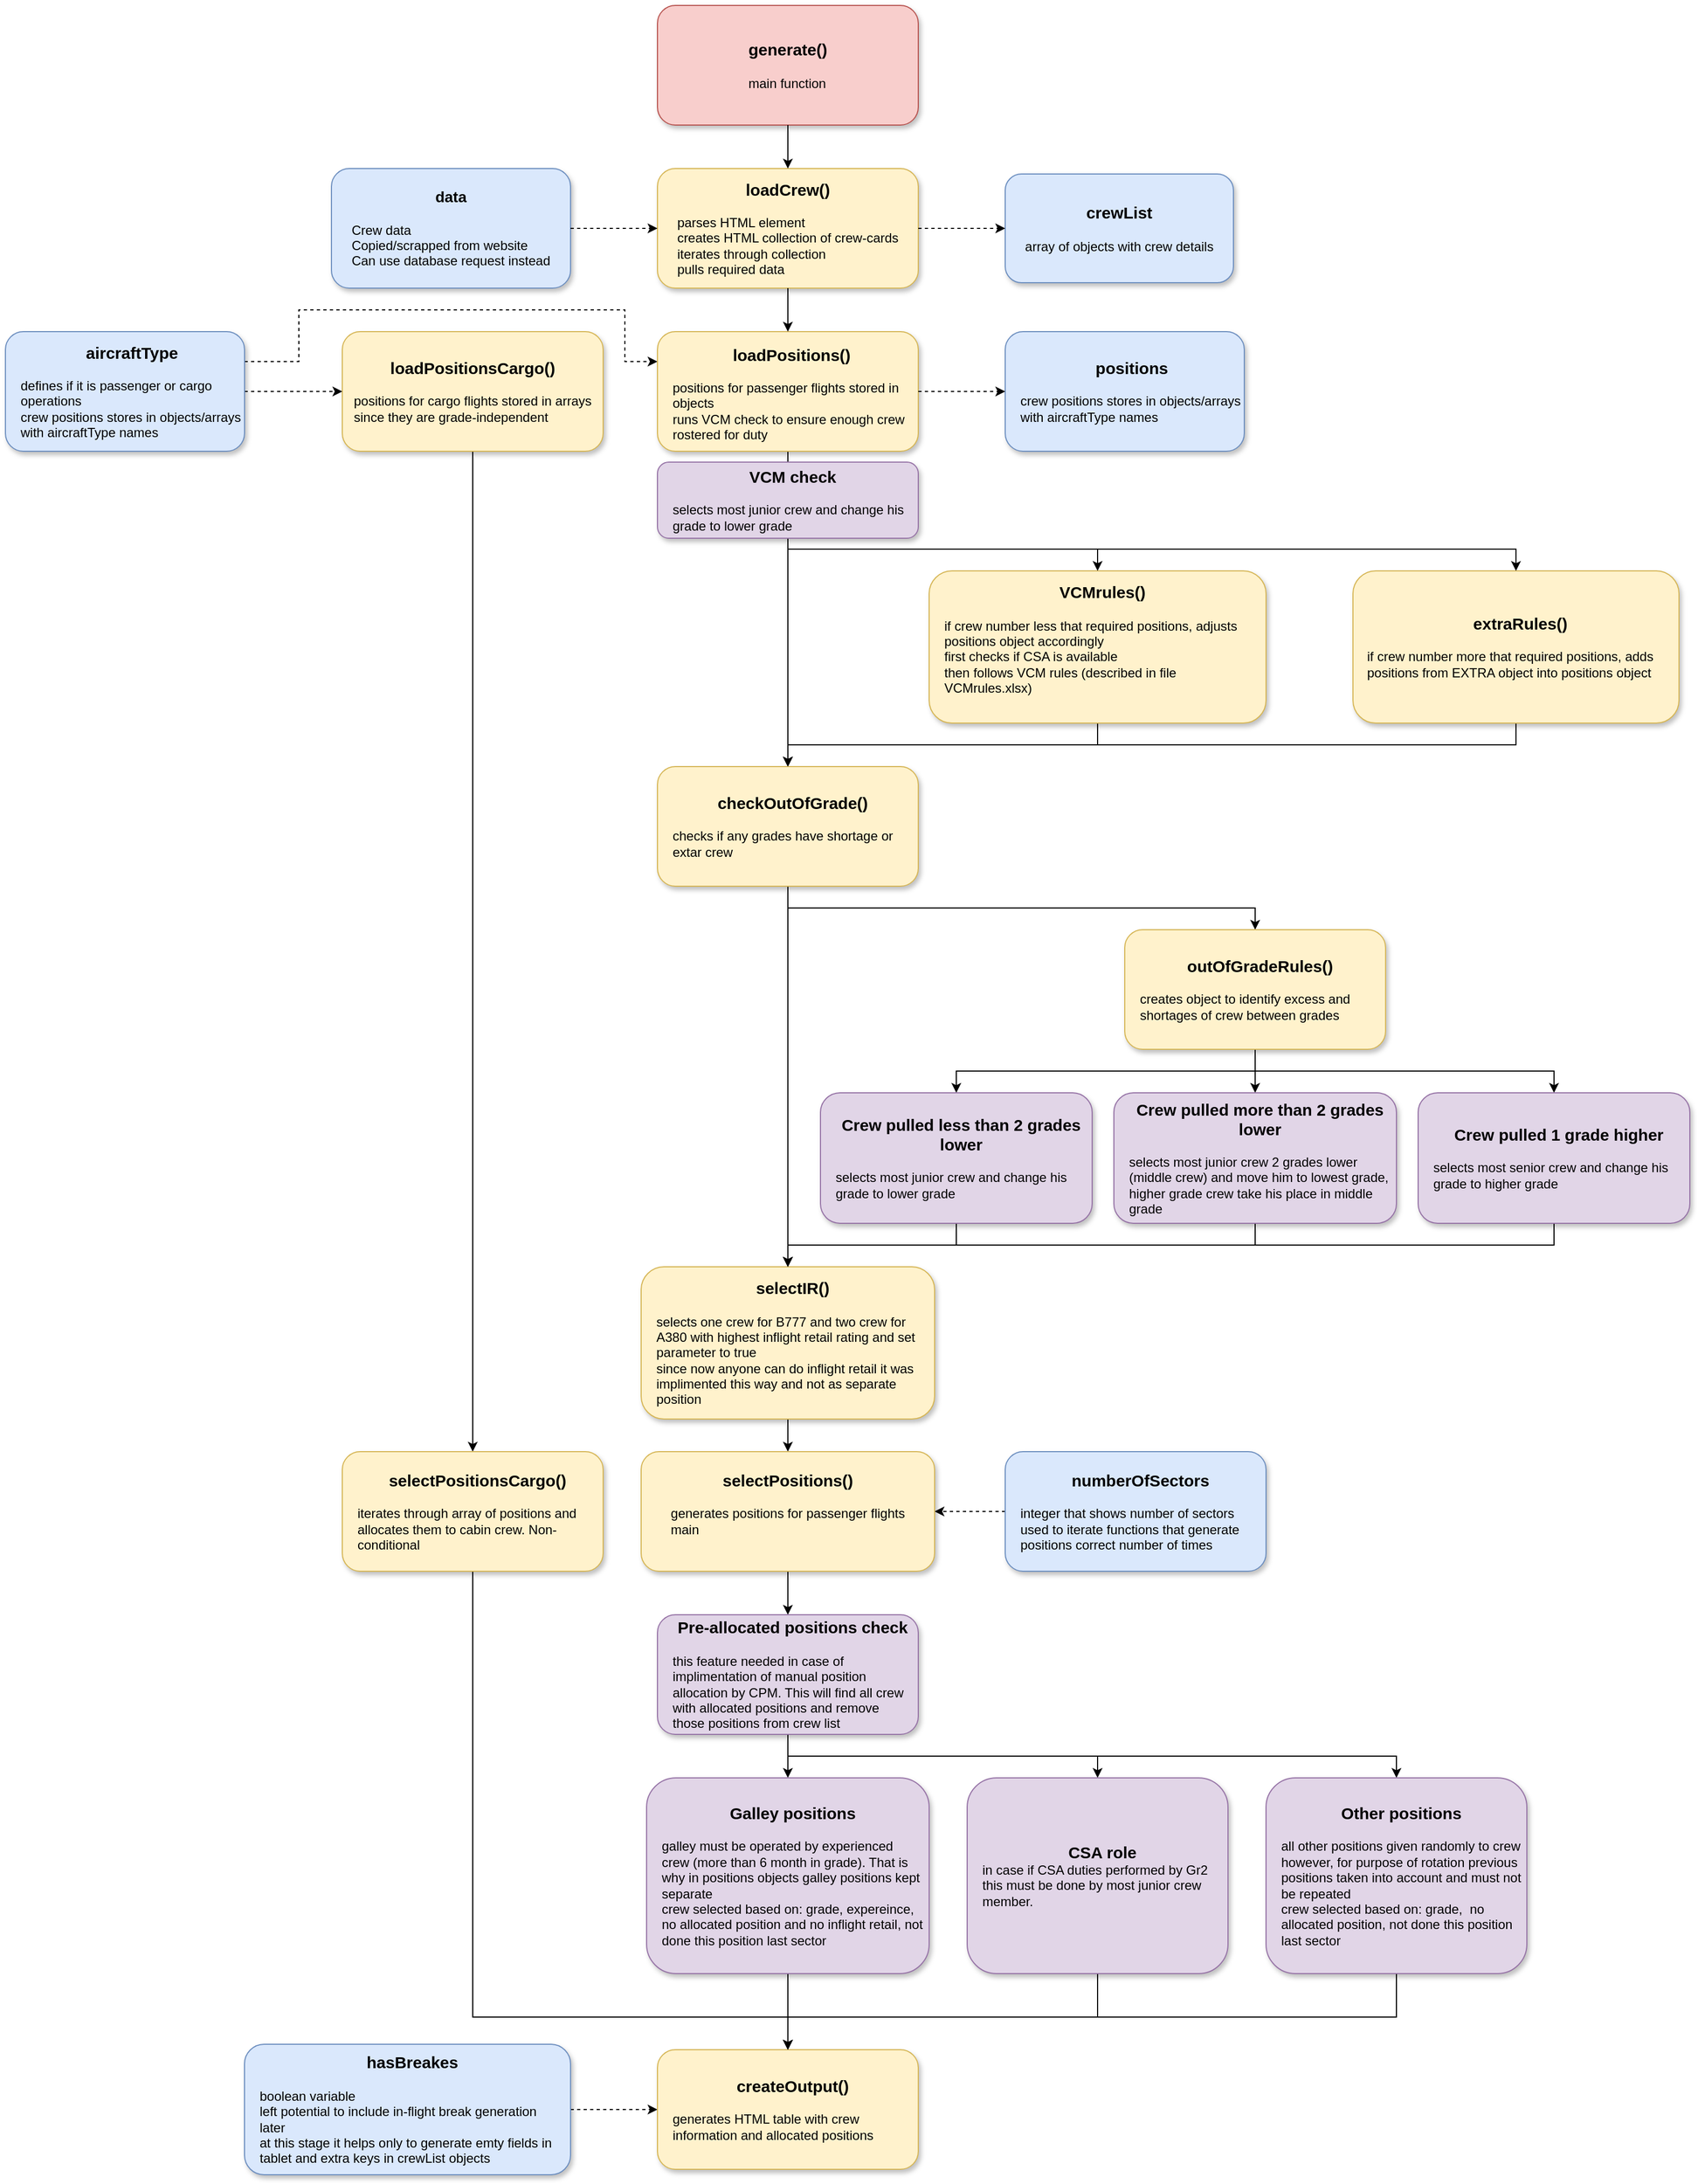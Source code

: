 <mxfile version="13.10.8" type="github">
  <diagram id="ETnIYjaObU7MtxRX93nT" name="Page-1">
    <mxGraphModel dx="1736" dy="900" grid="1" gridSize="10" guides="1" tooltips="1" connect="1" arrows="1" fold="1" page="1" pageScale="1" pageWidth="827" pageHeight="1169" math="0" shadow="0">
      <root>
        <mxCell id="0" />
        <mxCell id="1" parent="0" />
        <mxCell id="ATyMse0KJxK7ReyLEJo9-71" style="edgeStyle=orthogonalEdgeStyle;rounded=0;orthogonalLoop=1;jettySize=auto;html=1;exitX=0;exitY=0.5;exitDx=0;exitDy=0;entryX=1;entryY=0.5;entryDx=0;entryDy=0;dashed=1;" edge="1" parent="1" source="8xZN8IJkZUnHKY1eC42l-7" target="ATyMse0KJxK7ReyLEJo9-39">
          <mxGeometry relative="1" as="geometry" />
        </mxCell>
        <mxCell id="8xZN8IJkZUnHKY1eC42l-7" value="&lt;font style=&quot;font-size: 15px&quot;&gt;&lt;b&gt;numberOfSectors&lt;/b&gt;&lt;/font&gt;&lt;br&gt;&lt;br&gt;&lt;div style=&quot;text-align: left&quot;&gt;&lt;span&gt;integer that shows number of sectors&lt;/span&gt;&lt;/div&gt;&lt;div style=&quot;text-align: left&quot;&gt;&lt;span&gt;used to iterate functions that generate positions correct number of times&lt;/span&gt;&lt;/div&gt;" style="rounded=1;whiteSpace=wrap;html=1;fillColor=#dae8fc;strokeColor=#6c8ebf;shadow=1;sketch=0;glass=0;spacingLeft=13;spacingRight=4;" parent="1" vertex="1">
          <mxGeometry x="960" y="1360" width="240" height="110" as="geometry" />
        </mxCell>
        <mxCell id="ATyMse0KJxK7ReyLEJo9-79" style="edgeStyle=orthogonalEdgeStyle;rounded=0;orthogonalLoop=1;jettySize=auto;html=1;exitX=1;exitY=0.5;exitDx=0;exitDy=0;entryX=0;entryY=0.5;entryDx=0;entryDy=0;dashed=1;" edge="1" parent="1" source="8xZN8IJkZUnHKY1eC42l-8" target="ATyMse0KJxK7ReyLEJo9-6">
          <mxGeometry relative="1" as="geometry" />
        </mxCell>
        <mxCell id="8xZN8IJkZUnHKY1eC42l-8" value="&lt;font style=&quot;font-size: 15px&quot;&gt;&lt;b&gt;hasBreakes&lt;/b&gt;&lt;/font&gt;&lt;br&gt;&lt;br&gt;&lt;div style=&quot;text-align: left&quot;&gt;&lt;span&gt;boolean variable&lt;/span&gt;&lt;/div&gt;&lt;div style=&quot;text-align: left&quot;&gt;&lt;span&gt;left potential to include in-flight break generation later&lt;/span&gt;&lt;/div&gt;&lt;div style=&quot;text-align: left&quot;&gt;&lt;span&gt;at this stage it helps only to generate emty fields in tablet and extra keys in crewList objects&lt;/span&gt;&lt;/div&gt;" style="rounded=1;whiteSpace=wrap;html=1;fillColor=#dae8fc;strokeColor=#6c8ebf;shadow=1;sketch=0;glass=0;spacingLeft=13;spacingRight=4;" parent="1" vertex="1">
          <mxGeometry x="260" y="1905" width="300" height="120" as="geometry" />
        </mxCell>
        <mxCell id="ATyMse0KJxK7ReyLEJo9-4" style="edgeStyle=orthogonalEdgeStyle;rounded=0;orthogonalLoop=1;jettySize=auto;html=1;exitX=0.5;exitY=1;exitDx=0;exitDy=0;entryX=0.5;entryY=0;entryDx=0;entryDy=0;" edge="1" parent="1" source="ATyMse0KJxK7ReyLEJo9-1" target="ATyMse0KJxK7ReyLEJo9-2">
          <mxGeometry relative="1" as="geometry">
            <Array as="points">
              <mxPoint x="470" y="1360" />
            </Array>
          </mxGeometry>
        </mxCell>
        <mxCell id="ATyMse0KJxK7ReyLEJo9-1" value="&lt;b&gt;&lt;font style=&quot;font-size: 15px&quot;&gt;loadPositionsCargo()&lt;/font&gt;&lt;/b&gt;&lt;br&gt;&lt;br&gt;&lt;div style=&quot;text-align: left&quot;&gt;positions for cargo flights stored in arrays&lt;/div&gt;&lt;div style=&quot;text-align: left&quot;&gt;since they are grade-independent&lt;/div&gt;" style="rounded=1;whiteSpace=wrap;html=1;fillColor=#fff2cc;strokeColor=#d6b656;shadow=1;sketch=0;glass=0;" vertex="1" parent="1">
          <mxGeometry x="350" y="330" width="240" height="110" as="geometry" />
        </mxCell>
        <mxCell id="ATyMse0KJxK7ReyLEJo9-78" style="edgeStyle=orthogonalEdgeStyle;rounded=0;orthogonalLoop=1;jettySize=auto;html=1;exitX=0.5;exitY=1;exitDx=0;exitDy=0;" edge="1" parent="1" source="ATyMse0KJxK7ReyLEJo9-2">
          <mxGeometry relative="1" as="geometry">
            <mxPoint x="760" y="1910" as="targetPoint" />
            <Array as="points">
              <mxPoint x="470" y="1880" />
              <mxPoint x="760" y="1880" />
            </Array>
          </mxGeometry>
        </mxCell>
        <mxCell id="ATyMse0KJxK7ReyLEJo9-2" value="&lt;b&gt;&lt;font style=&quot;font-size: 15px&quot;&gt;selectPositionsCargo()&lt;/font&gt;&lt;/b&gt;&lt;br&gt;&lt;br&gt;&lt;div style=&quot;text-align: left&quot;&gt;iterates through array of positions and allocates them to cabin crew. Non-conditional&lt;/div&gt;" style="rounded=1;whiteSpace=wrap;html=1;fillColor=#fff2cc;strokeColor=#d6b656;shadow=1;sketch=0;glass=0;spacingLeft=13;spacingRight=4;" vertex="1" parent="1">
          <mxGeometry x="350" y="1360" width="240" height="110" as="geometry" />
        </mxCell>
        <mxCell id="ATyMse0KJxK7ReyLEJo9-6" value="&lt;b&gt;&lt;font style=&quot;font-size: 15px&quot;&gt;createOutput()&lt;/font&gt;&lt;/b&gt;&lt;br&gt;&lt;br&gt;&lt;div style=&quot;text-align: left&quot;&gt;generates HTML table with crew information and allocated positions&lt;/div&gt;" style="rounded=1;whiteSpace=wrap;html=1;fillColor=#fff2cc;strokeColor=#d6b656;shadow=1;sketch=0;glass=0;spacingLeft=13;spacingRight=4;" vertex="1" parent="1">
          <mxGeometry x="640" y="1910" width="240" height="110" as="geometry" />
        </mxCell>
        <mxCell id="ATyMse0KJxK7ReyLEJo9-20" style="edgeStyle=orthogonalEdgeStyle;rounded=0;orthogonalLoop=1;jettySize=auto;html=1;exitX=0.5;exitY=1;exitDx=0;exitDy=0;entryX=0.5;entryY=0;entryDx=0;entryDy=0;" edge="1" parent="1" source="ATyMse0KJxK7ReyLEJo9-8" target="ATyMse0KJxK7ReyLEJo9-18">
          <mxGeometry relative="1" as="geometry" />
        </mxCell>
        <mxCell id="ATyMse0KJxK7ReyLEJo9-69" style="edgeStyle=orthogonalEdgeStyle;rounded=0;orthogonalLoop=1;jettySize=auto;html=1;exitX=0.5;exitY=1;exitDx=0;exitDy=0;" edge="1" parent="1" source="ATyMse0KJxK7ReyLEJo9-17" target="ATyMse0KJxK7ReyLEJo9-18">
          <mxGeometry relative="1" as="geometry" />
        </mxCell>
        <mxCell id="ATyMse0KJxK7ReyLEJo9-17" value="&lt;b&gt;&lt;font style=&quot;font-size: 15px&quot;&gt;VCMrules()&lt;/font&gt;&lt;/b&gt;&lt;br&gt;&lt;br&gt;&lt;div style=&quot;text-align: left&quot;&gt;if crew number less that required positions, adjusts positions object accordingly&lt;/div&gt;&lt;div style=&quot;text-align: left&quot;&gt;first checks if CSA is available&lt;/div&gt;&lt;div style=&quot;text-align: left&quot;&gt;then follows VCM rules (described in file VCMrules.xlsx)&lt;/div&gt;&lt;div style=&quot;text-align: left&quot;&gt;&lt;br&gt;&lt;/div&gt;" style="rounded=1;whiteSpace=wrap;html=1;fillColor=#fff2cc;strokeColor=#d6b656;shadow=1;sketch=0;glass=0;spacingLeft=13;spacingRight=4;" vertex="1" parent="1">
          <mxGeometry x="890" y="550" width="310" height="140" as="geometry" />
        </mxCell>
        <mxCell id="ATyMse0KJxK7ReyLEJo9-27" style="edgeStyle=orthogonalEdgeStyle;rounded=0;orthogonalLoop=1;jettySize=auto;html=1;exitX=0.5;exitY=1;exitDx=0;exitDy=0;entryX=0.5;entryY=0;entryDx=0;entryDy=0;" edge="1" parent="1" source="ATyMse0KJxK7ReyLEJo9-18" target="ATyMse0KJxK7ReyLEJo9-26">
          <mxGeometry relative="1" as="geometry" />
        </mxCell>
        <mxCell id="ATyMse0KJxK7ReyLEJo9-28" style="edgeStyle=orthogonalEdgeStyle;rounded=0;orthogonalLoop=1;jettySize=auto;html=1;exitX=0.5;exitY=1;exitDx=0;exitDy=0;entryX=0.5;entryY=0;entryDx=0;entryDy=0;" edge="1" parent="1" source="ATyMse0KJxK7ReyLEJo9-18" target="ATyMse0KJxK7ReyLEJo9-25">
          <mxGeometry relative="1" as="geometry" />
        </mxCell>
        <mxCell id="ATyMse0KJxK7ReyLEJo9-18" value="&lt;b&gt;&lt;font style=&quot;font-size: 15px&quot;&gt;checkOutOfGrade()&lt;/font&gt;&lt;/b&gt;&lt;br&gt;&lt;br&gt;&lt;div style=&quot;text-align: left&quot;&gt;checks if any grades have shortage or extar crew&lt;/div&gt;" style="rounded=1;whiteSpace=wrap;html=1;fillColor=#fff2cc;strokeColor=#d6b656;shadow=1;sketch=0;glass=0;spacingLeft=13;spacingRight=4;" vertex="1" parent="1">
          <mxGeometry x="640" y="730" width="240" height="110" as="geometry" />
        </mxCell>
        <mxCell id="ATyMse0KJxK7ReyLEJo9-70" style="edgeStyle=orthogonalEdgeStyle;rounded=0;orthogonalLoop=1;jettySize=auto;html=1;exitX=0.5;exitY=1;exitDx=0;exitDy=0;entryX=0.5;entryY=0;entryDx=0;entryDy=0;" edge="1" parent="1" source="ATyMse0KJxK7ReyLEJo9-19" target="ATyMse0KJxK7ReyLEJo9-18">
          <mxGeometry relative="1" as="geometry" />
        </mxCell>
        <mxCell id="ATyMse0KJxK7ReyLEJo9-19" value="&lt;b&gt;&lt;font style=&quot;font-size: 15px&quot;&gt;extraRules()&lt;/font&gt;&lt;/b&gt;&lt;br&gt;&lt;br&gt;&lt;div style=&quot;text-align: left&quot;&gt;if crew number more that required positions, adds positions from EXTRA object into positions object&lt;/div&gt;" style="rounded=1;whiteSpace=wrap;html=1;fillColor=#fff2cc;strokeColor=#d6b656;shadow=1;sketch=0;glass=0;spacingLeft=12;spacingRight=4;" vertex="1" parent="1">
          <mxGeometry x="1280" y="550" width="300" height="140" as="geometry" />
        </mxCell>
        <mxCell id="ATyMse0KJxK7ReyLEJo9-32" style="edgeStyle=orthogonalEdgeStyle;rounded=0;orthogonalLoop=1;jettySize=auto;html=1;exitX=0.5;exitY=1;exitDx=0;exitDy=0;entryX=0.5;entryY=0;entryDx=0;entryDy=0;" edge="1" parent="1" source="ATyMse0KJxK7ReyLEJo9-25" target="ATyMse0KJxK7ReyLEJo9-30">
          <mxGeometry relative="1" as="geometry" />
        </mxCell>
        <mxCell id="ATyMse0KJxK7ReyLEJo9-33" style="edgeStyle=orthogonalEdgeStyle;rounded=0;orthogonalLoop=1;jettySize=auto;html=1;exitX=0.5;exitY=1;exitDx=0;exitDy=0;entryX=0.5;entryY=0;entryDx=0;entryDy=0;" edge="1" parent="1" source="ATyMse0KJxK7ReyLEJo9-25" target="ATyMse0KJxK7ReyLEJo9-29">
          <mxGeometry relative="1" as="geometry" />
        </mxCell>
        <mxCell id="ATyMse0KJxK7ReyLEJo9-34" style="edgeStyle=orthogonalEdgeStyle;rounded=0;orthogonalLoop=1;jettySize=auto;html=1;exitX=0.5;exitY=1;exitDx=0;exitDy=0;entryX=0.5;entryY=0;entryDx=0;entryDy=0;" edge="1" parent="1" source="ATyMse0KJxK7ReyLEJo9-25" target="ATyMse0KJxK7ReyLEJo9-31">
          <mxGeometry relative="1" as="geometry" />
        </mxCell>
        <mxCell id="ATyMse0KJxK7ReyLEJo9-25" value="&lt;b&gt;&lt;font style=&quot;font-size: 15px&quot;&gt;outOfGradeRules()&lt;/font&gt;&lt;/b&gt;&lt;br&gt;&lt;br&gt;&lt;div style=&quot;text-align: left&quot;&gt;creates object to identify excess and shortages of crew between grades&lt;/div&gt;" style="rounded=1;whiteSpace=wrap;html=1;fillColor=#fff2cc;strokeColor=#d6b656;shadow=1;sketch=0;glass=0;spacingLeft=13;spacingRight=4;" vertex="1" parent="1">
          <mxGeometry x="1070" y="880" width="240" height="110" as="geometry" />
        </mxCell>
        <mxCell id="ATyMse0KJxK7ReyLEJo9-45" style="edgeStyle=orthogonalEdgeStyle;rounded=0;orthogonalLoop=1;jettySize=auto;html=1;exitX=0.5;exitY=1;exitDx=0;exitDy=0;entryX=0.5;entryY=0;entryDx=0;entryDy=0;" edge="1" parent="1" source="ATyMse0KJxK7ReyLEJo9-26" target="ATyMse0KJxK7ReyLEJo9-39">
          <mxGeometry relative="1" as="geometry" />
        </mxCell>
        <mxCell id="ATyMse0KJxK7ReyLEJo9-26" value="&lt;b&gt;&lt;font style=&quot;font-size: 15px&quot;&gt;selectIR()&lt;/font&gt;&lt;/b&gt;&lt;br&gt;&lt;br&gt;&lt;div style=&quot;text-align: left&quot;&gt;selects one crew for B777 and two crew for A380 with highest inflight retail rating and set parameter to true&amp;nbsp;&lt;/div&gt;&lt;div style=&quot;text-align: left&quot;&gt;since now anyone can do inflight retail it was implimented this way and not as separate position&lt;/div&gt;" style="rounded=1;whiteSpace=wrap;html=1;fillColor=#fff2cc;strokeColor=#d6b656;shadow=1;sketch=0;glass=0;spacingLeft=13;spacingRight=4;" vertex="1" parent="1">
          <mxGeometry x="625" y="1190" width="270" height="140" as="geometry" />
        </mxCell>
        <mxCell id="ATyMse0KJxK7ReyLEJo9-38" style="edgeStyle=orthogonalEdgeStyle;rounded=0;orthogonalLoop=1;jettySize=auto;html=1;exitX=0.5;exitY=1;exitDx=0;exitDy=0;entryX=0.5;entryY=0;entryDx=0;entryDy=0;" edge="1" parent="1" source="ATyMse0KJxK7ReyLEJo9-29" target="ATyMse0KJxK7ReyLEJo9-26">
          <mxGeometry relative="1" as="geometry" />
        </mxCell>
        <mxCell id="ATyMse0KJxK7ReyLEJo9-29" value="&lt;b style=&quot;font-size: 15px&quot;&gt;Crew pulled 1 grade higher&lt;/b&gt;&lt;br&gt;&lt;br&gt;&lt;div style=&quot;text-align: left&quot;&gt;selects most senior crew and change his grade to higher grade&lt;/div&gt;" style="rounded=1;whiteSpace=wrap;html=1;fillColor=#e1d5e7;strokeColor=#9673a6;shadow=1;sketch=0;glass=0;spacingLeft=13;spacingRight=4;" vertex="1" parent="1">
          <mxGeometry x="1340" y="1030" width="250" height="120" as="geometry" />
        </mxCell>
        <mxCell id="ATyMse0KJxK7ReyLEJo9-37" style="edgeStyle=orthogonalEdgeStyle;rounded=0;orthogonalLoop=1;jettySize=auto;html=1;exitX=0.5;exitY=1;exitDx=0;exitDy=0;entryX=0.5;entryY=0;entryDx=0;entryDy=0;" edge="1" parent="1" source="ATyMse0KJxK7ReyLEJo9-30" target="ATyMse0KJxK7ReyLEJo9-26">
          <mxGeometry relative="1" as="geometry" />
        </mxCell>
        <mxCell id="ATyMse0KJxK7ReyLEJo9-30" value="&lt;b style=&quot;font-size: 15px&quot;&gt;Crew pulled more than 2 grades lower&lt;/b&gt;&lt;br&gt;&lt;br&gt;&lt;div style=&quot;text-align: left&quot;&gt;selects most junior crew 2 grades lower (middle crew) and move him to lowest grade, higher grade crew take his place in middle grade&lt;/div&gt;" style="rounded=1;whiteSpace=wrap;html=1;fillColor=#e1d5e7;strokeColor=#9673a6;shadow=1;sketch=0;glass=0;spacingLeft=13;spacingRight=4;" vertex="1" parent="1">
          <mxGeometry x="1060" y="1030" width="260" height="120" as="geometry" />
        </mxCell>
        <mxCell id="ATyMse0KJxK7ReyLEJo9-35" style="edgeStyle=orthogonalEdgeStyle;rounded=0;orthogonalLoop=1;jettySize=auto;html=1;exitX=0.5;exitY=1;exitDx=0;exitDy=0;" edge="1" parent="1" source="ATyMse0KJxK7ReyLEJo9-31" target="ATyMse0KJxK7ReyLEJo9-26">
          <mxGeometry relative="1" as="geometry" />
        </mxCell>
        <mxCell id="ATyMse0KJxK7ReyLEJo9-31" value="&lt;span style=&quot;font-size: 15px&quot;&gt;&lt;b&gt;Crew pulled less than 2 grades lower&lt;/b&gt;&lt;/span&gt;&lt;br&gt;&lt;br&gt;&lt;div style=&quot;text-align: left&quot;&gt;selects most junior crew and change his grade to lower grade&lt;/div&gt;" style="rounded=1;whiteSpace=wrap;html=1;fillColor=#e1d5e7;strokeColor=#9673a6;shadow=1;sketch=0;glass=0;spacingLeft=13;spacingRight=4;" vertex="1" parent="1">
          <mxGeometry x="790" y="1030" width="250" height="120" as="geometry" />
        </mxCell>
        <mxCell id="ATyMse0KJxK7ReyLEJo9-46" style="edgeStyle=orthogonalEdgeStyle;rounded=0;orthogonalLoop=1;jettySize=auto;html=1;exitX=0.5;exitY=1;exitDx=0;exitDy=0;entryX=0.5;entryY=0;entryDx=0;entryDy=0;" edge="1" parent="1" source="ATyMse0KJxK7ReyLEJo9-39" target="ATyMse0KJxK7ReyLEJo9-40">
          <mxGeometry relative="1" as="geometry" />
        </mxCell>
        <mxCell id="ATyMse0KJxK7ReyLEJo9-39" value="&lt;b&gt;&lt;font style=&quot;font-size: 15px&quot;&gt;selectPositions()&lt;/font&gt;&lt;/b&gt;&lt;br&gt;&lt;br&gt;&lt;div style=&quot;text-align: left&quot;&gt;generates positions for passenger flights&lt;/div&gt;&lt;div style=&quot;text-align: left&quot;&gt;main&lt;/div&gt;&lt;div style=&quot;text-align: left&quot;&gt;&lt;br&gt;&lt;/div&gt;" style="rounded=1;whiteSpace=wrap;html=1;fillColor=#fff2cc;strokeColor=#d6b656;shadow=1;sketch=0;glass=0;" vertex="1" parent="1">
          <mxGeometry x="625" y="1360" width="270" height="110" as="geometry" />
        </mxCell>
        <mxCell id="ATyMse0KJxK7ReyLEJo9-48" style="edgeStyle=orthogonalEdgeStyle;rounded=0;orthogonalLoop=1;jettySize=auto;html=1;exitX=0.5;exitY=1;exitDx=0;exitDy=0;" edge="1" parent="1" source="ATyMse0KJxK7ReyLEJo9-40" target="ATyMse0KJxK7ReyLEJo9-42">
          <mxGeometry relative="1" as="geometry" />
        </mxCell>
        <mxCell id="ATyMse0KJxK7ReyLEJo9-49" style="edgeStyle=orthogonalEdgeStyle;rounded=0;orthogonalLoop=1;jettySize=auto;html=1;exitX=0.5;exitY=1;exitDx=0;exitDy=0;" edge="1" parent="1" source="ATyMse0KJxK7ReyLEJo9-40" target="ATyMse0KJxK7ReyLEJo9-44">
          <mxGeometry relative="1" as="geometry" />
        </mxCell>
        <mxCell id="ATyMse0KJxK7ReyLEJo9-50" style="edgeStyle=orthogonalEdgeStyle;rounded=0;orthogonalLoop=1;jettySize=auto;html=1;exitX=0.5;exitY=1;exitDx=0;exitDy=0;" edge="1" parent="1" source="ATyMse0KJxK7ReyLEJo9-40" target="ATyMse0KJxK7ReyLEJo9-43">
          <mxGeometry relative="1" as="geometry" />
        </mxCell>
        <mxCell id="ATyMse0KJxK7ReyLEJo9-40" value="&lt;span style=&quot;font-size: 15px&quot;&gt;&lt;b&gt;Pre-allocated positions check&lt;/b&gt;&lt;/span&gt;&lt;br&gt;&lt;br&gt;&lt;div style=&quot;text-align: left&quot;&gt;this feature needed in case of implimentation of manual position allocation by CPM. This will find all crew with allocated positions and remove those positions from crew list&lt;/div&gt;" style="rounded=1;whiteSpace=wrap;html=1;fillColor=#e1d5e7;strokeColor=#9673a6;shadow=1;sketch=0;glass=0;spacingLeft=13;spacingRight=4;" vertex="1" parent="1">
          <mxGeometry x="640" y="1510" width="240" height="110" as="geometry" />
        </mxCell>
        <mxCell id="ATyMse0KJxK7ReyLEJo9-77" style="edgeStyle=orthogonalEdgeStyle;rounded=0;orthogonalLoop=1;jettySize=auto;html=1;exitX=0.5;exitY=1;exitDx=0;exitDy=0;" edge="1" parent="1" source="ATyMse0KJxK7ReyLEJo9-42" target="ATyMse0KJxK7ReyLEJo9-6">
          <mxGeometry relative="1" as="geometry" />
        </mxCell>
        <mxCell id="ATyMse0KJxK7ReyLEJo9-42" value="&lt;span style=&quot;font-size: 15px&quot;&gt;&lt;b&gt;Galley positions&lt;/b&gt;&lt;/span&gt;&lt;br&gt;&lt;br&gt;&lt;div style=&quot;text-align: left&quot;&gt;galley must be operated by experienced crew (more than 6 month in grade). That is why in positions objects galley positions kept separate&lt;/div&gt;&lt;div style=&quot;text-align: left&quot;&gt;crew selected based on: grade, expereince, no allocated position and no inflight retail, not done this position last sector&lt;/div&gt;" style="rounded=1;whiteSpace=wrap;html=1;fillColor=#e1d5e7;strokeColor=#9673a6;shadow=1;sketch=0;glass=0;spacingLeft=13;spacingRight=4;" vertex="1" parent="1">
          <mxGeometry x="630" y="1660" width="260" height="180" as="geometry" />
        </mxCell>
        <mxCell id="ATyMse0KJxK7ReyLEJo9-73" style="edgeStyle=orthogonalEdgeStyle;rounded=0;orthogonalLoop=1;jettySize=auto;html=1;exitX=0.5;exitY=1;exitDx=0;exitDy=0;" edge="1" parent="1" source="ATyMse0KJxK7ReyLEJo9-43">
          <mxGeometry relative="1" as="geometry">
            <mxPoint x="760" y="1910" as="targetPoint" />
            <Array as="points">
              <mxPoint x="1045" y="1880" />
              <mxPoint x="760" y="1880" />
            </Array>
          </mxGeometry>
        </mxCell>
        <mxCell id="ATyMse0KJxK7ReyLEJo9-43" value="&lt;span style=&quot;font-size: 15px&quot;&gt;&lt;b&gt;CSA role&lt;/b&gt;&lt;/span&gt;&lt;br&gt;&lt;div style=&quot;text-align: left&quot;&gt;in case if CSA duties performed by Gr2 this must be done by most junior crew member.&amp;nbsp;&lt;/div&gt;" style="rounded=1;whiteSpace=wrap;html=1;fillColor=#e1d5e7;strokeColor=#9673a6;shadow=1;sketch=0;glass=0;spacingLeft=13;spacingRight=4;" vertex="1" parent="1">
          <mxGeometry x="925" y="1660" width="240" height="180" as="geometry" />
        </mxCell>
        <mxCell id="ATyMse0KJxK7ReyLEJo9-74" style="edgeStyle=orthogonalEdgeStyle;rounded=0;orthogonalLoop=1;jettySize=auto;html=1;exitX=0.5;exitY=1;exitDx=0;exitDy=0;" edge="1" parent="1" source="ATyMse0KJxK7ReyLEJo9-44">
          <mxGeometry relative="1" as="geometry">
            <mxPoint x="760" y="1910" as="targetPoint" />
            <Array as="points">
              <mxPoint x="1320" y="1880" />
              <mxPoint x="760" y="1880" />
            </Array>
          </mxGeometry>
        </mxCell>
        <mxCell id="ATyMse0KJxK7ReyLEJo9-44" value="&lt;span style=&quot;font-size: 15px&quot;&gt;&lt;b&gt;Other positions&lt;/b&gt;&lt;/span&gt;&lt;br&gt;&lt;br&gt;&lt;div style=&quot;text-align: left&quot;&gt;all other positions given randomly to crew&lt;/div&gt;&lt;div style=&quot;text-align: left&quot;&gt;however, for purpose of rotation previous positions taken into account and must not be repeated&lt;/div&gt;&lt;div style=&quot;text-align: left&quot;&gt;crew selected based on: grade,&amp;nbsp; no allocated position, not done this position last sector&lt;br&gt;&lt;/div&gt;" style="rounded=1;whiteSpace=wrap;html=1;fillColor=#e1d5e7;strokeColor=#9673a6;shadow=1;sketch=0;glass=0;spacingLeft=13;spacingRight=4;" vertex="1" parent="1">
          <mxGeometry x="1200" y="1660" width="240" height="180" as="geometry" />
        </mxCell>
        <mxCell id="R6uW-cTtfw_yqcMVj63M-1" value="&lt;b&gt;&lt;font style=&quot;font-size: 14px&quot;&gt;data&lt;/font&gt;&lt;/b&gt;&lt;br&gt;&lt;br&gt;&lt;div style=&quot;text-align: left&quot;&gt;&lt;span&gt;Crew data&lt;/span&gt;&lt;/div&gt;&lt;div style=&quot;text-align: left&quot;&gt;&lt;span&gt;Copied/scrapped from website&lt;/span&gt;&lt;/div&gt;&lt;div style=&quot;text-align: left&quot;&gt;&lt;span&gt;Can use database request instead&lt;/span&gt;&lt;/div&gt;" style="rounded=1;whiteSpace=wrap;html=1;fillColor=#dae8fc;strokeColor=#6c8ebf;shadow=1;sketch=0;glass=0;" parent="1" vertex="1">
          <mxGeometry x="340" y="180" width="220" height="110" as="geometry" />
        </mxCell>
        <mxCell id="8xZN8IJkZUnHKY1eC42l-4" value="&lt;b&gt;&lt;font style=&quot;font-size: 15px&quot;&gt;loadCrew()&lt;/font&gt;&lt;/b&gt;&lt;br&gt;&lt;br&gt;&lt;div style=&quot;text-align: left&quot;&gt;&lt;span&gt;parses HTML element&lt;/span&gt;&lt;/div&gt;&lt;span&gt;&lt;div style=&quot;text-align: left&quot;&gt;&lt;span&gt;creates HTML collection of crew-cards&lt;/span&gt;&lt;/div&gt;&lt;/span&gt;&lt;span&gt;&lt;div style=&quot;text-align: left&quot;&gt;&lt;span&gt;iterates through collection&lt;/span&gt;&lt;/div&gt;&lt;/span&gt;&lt;div style=&quot;text-align: left&quot;&gt;&lt;span&gt;pulls required data&lt;/span&gt;&lt;/div&gt;" style="rounded=1;whiteSpace=wrap;html=1;fillColor=#fff2cc;strokeColor=#d6b656;shadow=1;sketch=0;glass=0;" parent="1" vertex="1">
          <mxGeometry x="640" y="180" width="240" height="110" as="geometry" />
        </mxCell>
        <mxCell id="8xZN8IJkZUnHKY1eC42l-5" value="&lt;font style=&quot;font-size: 15px&quot;&gt;&lt;b&gt;crewList&lt;/b&gt;&lt;/font&gt;&lt;br&gt;&lt;br&gt;array of objects with crew details" style="rounded=1;whiteSpace=wrap;html=1;fillColor=#dae8fc;strokeColor=#6c8ebf;shadow=1;sketch=0;glass=0;" parent="1" vertex="1">
          <mxGeometry x="960" y="185" width="210" height="100" as="geometry" />
        </mxCell>
        <mxCell id="ATyMse0KJxK7ReyLEJo9-61" style="edgeStyle=orthogonalEdgeStyle;rounded=0;orthogonalLoop=1;jettySize=auto;html=1;exitX=1;exitY=0.5;exitDx=0;exitDy=0;entryX=0;entryY=0.5;entryDx=0;entryDy=0;dashed=1;" edge="1" parent="1" source="8xZN8IJkZUnHKY1eC42l-6" target="ATyMse0KJxK7ReyLEJo9-1">
          <mxGeometry relative="1" as="geometry" />
        </mxCell>
        <mxCell id="ATyMse0KJxK7ReyLEJo9-63" style="edgeStyle=orthogonalEdgeStyle;rounded=0;orthogonalLoop=1;jettySize=auto;html=1;exitX=1;exitY=0.25;exitDx=0;exitDy=0;entryX=0;entryY=0.25;entryDx=0;entryDy=0;dashed=1;" edge="1" parent="1" source="8xZN8IJkZUnHKY1eC42l-6" target="ATyMse0KJxK7ReyLEJo9-8">
          <mxGeometry relative="1" as="geometry">
            <Array as="points">
              <mxPoint x="310" y="358" />
              <mxPoint x="310" y="310" />
              <mxPoint x="610" y="310" />
              <mxPoint x="610" y="358" />
            </Array>
          </mxGeometry>
        </mxCell>
        <mxCell id="8xZN8IJkZUnHKY1eC42l-6" value="&lt;font style=&quot;font-size: 15px&quot;&gt;&lt;b&gt;aircraftType&lt;/b&gt;&lt;/font&gt;&lt;br&gt;&lt;br&gt;&lt;div style=&quot;text-align: left&quot;&gt;&lt;span&gt;defines if it is passenger or cargo operations&lt;/span&gt;&lt;/div&gt;&lt;div style=&quot;text-align: left&quot;&gt;&lt;span&gt;crew positions stores in objects/arrays with aircraftType names&lt;/span&gt;&lt;/div&gt;" style="rounded=1;whiteSpace=wrap;html=1;fillColor=#dae8fc;strokeColor=#6c8ebf;shadow=1;sketch=0;glass=0;spacingLeft=13;" parent="1" vertex="1">
          <mxGeometry x="40" y="330" width="220" height="110" as="geometry" />
        </mxCell>
        <mxCell id="8xZN8IJkZUnHKY1eC42l-9" value="&lt;b&gt;&lt;font style=&quot;font-size: 15px&quot;&gt;generate()&lt;/font&gt;&lt;/b&gt;&lt;br&gt;&lt;br&gt;&lt;div style=&quot;text-align: left&quot;&gt;main function&lt;/div&gt;" style="rounded=1;whiteSpace=wrap;html=1;fillColor=#f8cecc;strokeColor=#b85450;shadow=1;sketch=0;glass=0;" parent="1" vertex="1">
          <mxGeometry x="640" y="30" width="240" height="110" as="geometry" />
        </mxCell>
        <mxCell id="ATyMse0KJxK7ReyLEJo9-64" style="edgeStyle=orthogonalEdgeStyle;rounded=0;orthogonalLoop=1;jettySize=auto;html=1;exitX=0.5;exitY=1;exitDx=0;exitDy=0;" edge="1" parent="1" source="ATyMse0KJxK7ReyLEJo9-8" target="ATyMse0KJxK7ReyLEJo9-17">
          <mxGeometry relative="1" as="geometry">
            <Array as="points">
              <mxPoint x="760" y="530" />
              <mxPoint x="1045" y="530" />
            </Array>
          </mxGeometry>
        </mxCell>
        <mxCell id="ATyMse0KJxK7ReyLEJo9-65" style="edgeStyle=orthogonalEdgeStyle;rounded=0;orthogonalLoop=1;jettySize=auto;html=1;exitX=0.5;exitY=1;exitDx=0;exitDy=0;entryX=0.5;entryY=0;entryDx=0;entryDy=0;" edge="1" parent="1" source="ATyMse0KJxK7ReyLEJo9-8" target="ATyMse0KJxK7ReyLEJo9-19">
          <mxGeometry relative="1" as="geometry">
            <Array as="points">
              <mxPoint x="760" y="530" />
              <mxPoint x="1430" y="530" />
            </Array>
          </mxGeometry>
        </mxCell>
        <mxCell id="ATyMse0KJxK7ReyLEJo9-8" value="&lt;b&gt;&lt;font style=&quot;font-size: 15px&quot;&gt;loadPositions()&lt;/font&gt;&lt;/b&gt;&lt;br&gt;&lt;br&gt;&lt;div style=&quot;text-align: left&quot;&gt;positions for passenger flights stored in objects&lt;/div&gt;&lt;div style=&quot;text-align: left&quot;&gt;runs VCM check to ensure enough crew rostered for duty&lt;/div&gt;" style="rounded=1;html=1;fillColor=#fff2cc;strokeColor=#d6b656;shadow=1;sketch=0;glass=0;whiteSpace=wrap;spacingTop=3;spacingLeft=13;spacingRight=6;" vertex="1" parent="1">
          <mxGeometry x="640" y="330" width="240" height="110" as="geometry" />
        </mxCell>
        <mxCell id="ATyMse0KJxK7ReyLEJo9-41" value="&lt;span style=&quot;font-size: 15px&quot;&gt;&lt;b&gt;VCM check&lt;/b&gt;&lt;/span&gt;&lt;br&gt;&lt;br&gt;&lt;div style=&quot;text-align: left&quot;&gt;selects most junior crew and change his grade to lower grade&lt;/div&gt;" style="rounded=1;whiteSpace=wrap;html=1;fillColor=#e1d5e7;strokeColor=#9673a6;shadow=1;sketch=0;glass=0;spacingLeft=13;spacingRight=4;" vertex="1" parent="1">
          <mxGeometry x="640" y="450" width="240" height="70" as="geometry" />
        </mxCell>
        <mxCell id="ATyMse0KJxK7ReyLEJo9-58" value="&lt;font style=&quot;font-size: 15px&quot;&gt;&lt;b&gt;positions&lt;/b&gt;&lt;/font&gt;&lt;br&gt;&lt;br&gt;&lt;div style=&quot;text-align: left&quot;&gt;&lt;span&gt;crew positions stores in objects/arrays with aircraftType names&lt;/span&gt;&lt;br&gt;&lt;/div&gt;" style="rounded=1;whiteSpace=wrap;html=1;fillColor=#dae8fc;strokeColor=#6c8ebf;shadow=1;sketch=0;glass=0;spacingLeft=13;" vertex="1" parent="1">
          <mxGeometry x="960" y="330" width="220" height="110" as="geometry" />
        </mxCell>
        <mxCell id="ATyMse0KJxK7ReyLEJo9-55" style="edgeStyle=orthogonalEdgeStyle;rounded=0;orthogonalLoop=1;jettySize=auto;html=1;exitX=1;exitY=0.5;exitDx=0;exitDy=0;entryX=0;entryY=0.5;entryDx=0;entryDy=0;dashed=1;" edge="1" parent="1" source="R6uW-cTtfw_yqcMVj63M-1" target="8xZN8IJkZUnHKY1eC42l-4">
          <mxGeometry x="330" y="30" as="geometry" />
        </mxCell>
        <mxCell id="ATyMse0KJxK7ReyLEJo9-56" style="edgeStyle=orthogonalEdgeStyle;rounded=0;orthogonalLoop=1;jettySize=auto;html=1;exitX=1;exitY=0.5;exitDx=0;exitDy=0;entryX=0;entryY=0.5;entryDx=0;entryDy=0;dashed=1;" edge="1" parent="1" source="8xZN8IJkZUnHKY1eC42l-4" target="8xZN8IJkZUnHKY1eC42l-5">
          <mxGeometry x="330" y="30" as="geometry" />
        </mxCell>
        <mxCell id="ATyMse0KJxK7ReyLEJo9-13" style="edgeStyle=orthogonalEdgeStyle;rounded=0;orthogonalLoop=1;jettySize=auto;html=1;exitX=0.5;exitY=1;exitDx=0;exitDy=0;entryX=0.5;entryY=0;entryDx=0;entryDy=0;" edge="1" parent="1" source="8xZN8IJkZUnHKY1eC42l-9" target="8xZN8IJkZUnHKY1eC42l-4">
          <mxGeometry x="330" y="30" as="geometry" />
        </mxCell>
        <mxCell id="ATyMse0KJxK7ReyLEJo9-15" style="edgeStyle=orthogonalEdgeStyle;rounded=0;orthogonalLoop=1;jettySize=auto;html=1;exitX=0.5;exitY=1;exitDx=0;exitDy=0;" edge="1" parent="1" source="8xZN8IJkZUnHKY1eC42l-4" target="ATyMse0KJxK7ReyLEJo9-8">
          <mxGeometry x="330" y="30" as="geometry" />
        </mxCell>
        <mxCell id="ATyMse0KJxK7ReyLEJo9-59" style="edgeStyle=orthogonalEdgeStyle;rounded=0;orthogonalLoop=1;jettySize=auto;html=1;exitX=1;exitY=0.5;exitDx=0;exitDy=0;entryX=0;entryY=0.5;entryDx=0;entryDy=0;dashed=1;" edge="1" parent="1" source="ATyMse0KJxK7ReyLEJo9-8" target="ATyMse0KJxK7ReyLEJo9-58">
          <mxGeometry x="330" y="30" as="geometry" />
        </mxCell>
      </root>
    </mxGraphModel>
  </diagram>
</mxfile>
